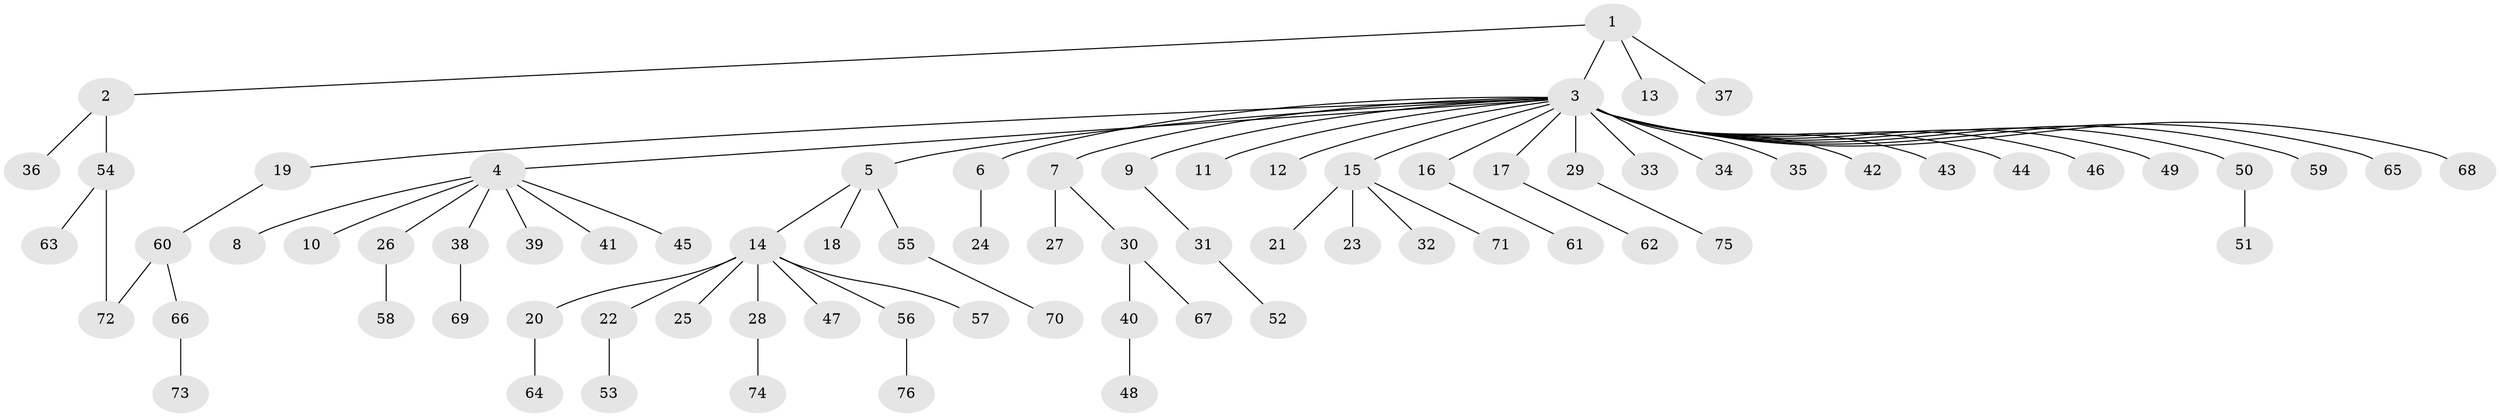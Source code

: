 // Generated by graph-tools (version 1.1) at 2025/01/03/09/25 03:01:48]
// undirected, 76 vertices, 76 edges
graph export_dot {
graph [start="1"]
  node [color=gray90,style=filled];
  1;
  2;
  3;
  4;
  5;
  6;
  7;
  8;
  9;
  10;
  11;
  12;
  13;
  14;
  15;
  16;
  17;
  18;
  19;
  20;
  21;
  22;
  23;
  24;
  25;
  26;
  27;
  28;
  29;
  30;
  31;
  32;
  33;
  34;
  35;
  36;
  37;
  38;
  39;
  40;
  41;
  42;
  43;
  44;
  45;
  46;
  47;
  48;
  49;
  50;
  51;
  52;
  53;
  54;
  55;
  56;
  57;
  58;
  59;
  60;
  61;
  62;
  63;
  64;
  65;
  66;
  67;
  68;
  69;
  70;
  71;
  72;
  73;
  74;
  75;
  76;
  1 -- 2;
  1 -- 3;
  1 -- 13;
  1 -- 37;
  2 -- 36;
  2 -- 54;
  3 -- 4;
  3 -- 5;
  3 -- 6;
  3 -- 7;
  3 -- 9;
  3 -- 11;
  3 -- 12;
  3 -- 15;
  3 -- 16;
  3 -- 17;
  3 -- 19;
  3 -- 29;
  3 -- 33;
  3 -- 34;
  3 -- 35;
  3 -- 42;
  3 -- 43;
  3 -- 44;
  3 -- 46;
  3 -- 49;
  3 -- 50;
  3 -- 59;
  3 -- 65;
  3 -- 68;
  4 -- 8;
  4 -- 10;
  4 -- 26;
  4 -- 38;
  4 -- 39;
  4 -- 41;
  4 -- 45;
  5 -- 14;
  5 -- 18;
  5 -- 55;
  6 -- 24;
  7 -- 27;
  7 -- 30;
  9 -- 31;
  14 -- 20;
  14 -- 22;
  14 -- 25;
  14 -- 28;
  14 -- 47;
  14 -- 56;
  14 -- 57;
  15 -- 21;
  15 -- 23;
  15 -- 32;
  15 -- 71;
  16 -- 61;
  17 -- 62;
  19 -- 60;
  20 -- 64;
  22 -- 53;
  26 -- 58;
  28 -- 74;
  29 -- 75;
  30 -- 40;
  30 -- 67;
  31 -- 52;
  38 -- 69;
  40 -- 48;
  50 -- 51;
  54 -- 63;
  54 -- 72;
  55 -- 70;
  56 -- 76;
  60 -- 66;
  60 -- 72;
  66 -- 73;
}
